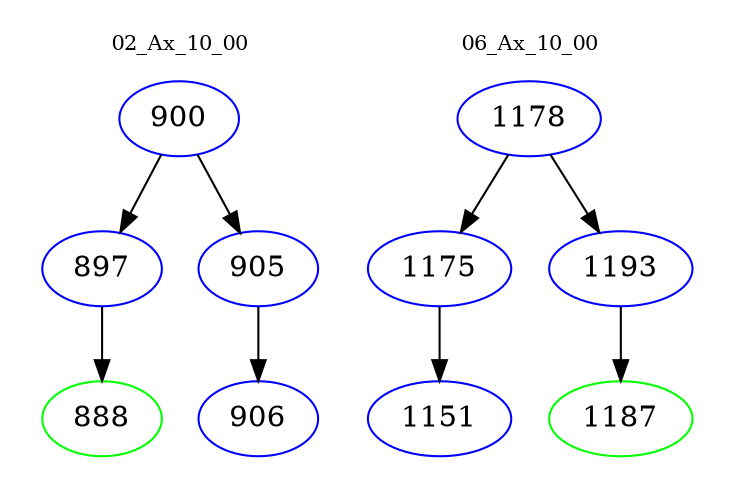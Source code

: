 digraph{
subgraph cluster_0 {
color = white
label = "02_Ax_10_00";
fontsize=10;
T0_900 [label="900", color="blue"]
T0_900 -> T0_897 [color="black"]
T0_897 [label="897", color="blue"]
T0_897 -> T0_888 [color="black"]
T0_888 [label="888", color="green"]
T0_900 -> T0_905 [color="black"]
T0_905 [label="905", color="blue"]
T0_905 -> T0_906 [color="black"]
T0_906 [label="906", color="blue"]
}
subgraph cluster_1 {
color = white
label = "06_Ax_10_00";
fontsize=10;
T1_1178 [label="1178", color="blue"]
T1_1178 -> T1_1175 [color="black"]
T1_1175 [label="1175", color="blue"]
T1_1175 -> T1_1151 [color="black"]
T1_1151 [label="1151", color="blue"]
T1_1178 -> T1_1193 [color="black"]
T1_1193 [label="1193", color="blue"]
T1_1193 -> T1_1187 [color="black"]
T1_1187 [label="1187", color="green"]
}
}
